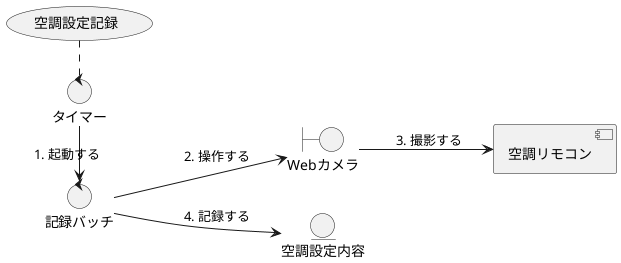 @startuml
left to right direction

usecase 空調設定記録
control タイマー
control 記録バッチ
boundary Webカメラ
component 空調リモコン
entity 空調設定内容

空調設定記録 . タイマー
タイマー -> 記録バッチ : 1. 起動する
記録バッチ --> Webカメラ : 2. 操作する
Webカメラ --> 空調リモコン : 3. 撮影する
記録バッチ --> 空調設定内容 : 4. 記録する

@enduml